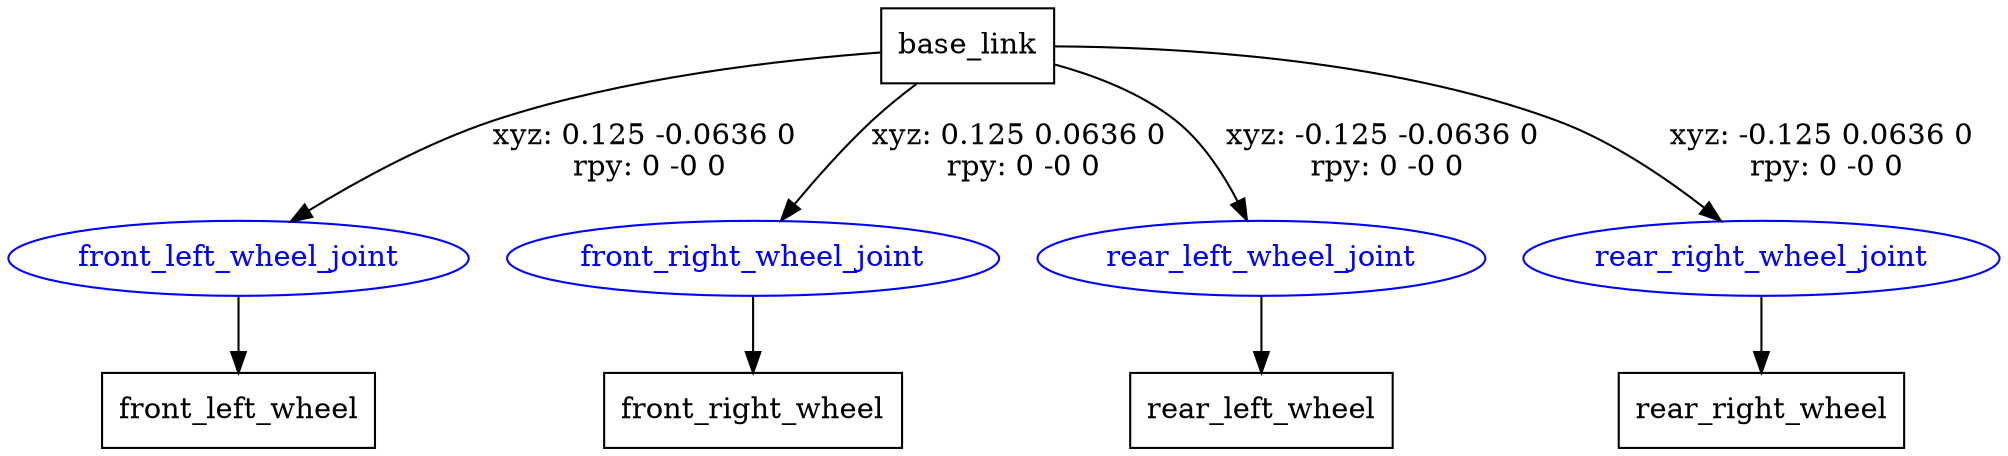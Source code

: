 digraph G {
node [shape=box];
"base_link" [label="base_link"];
"front_left_wheel" [label="front_left_wheel"];
"front_right_wheel" [label="front_right_wheel"];
"rear_left_wheel" [label="rear_left_wheel"];
"rear_right_wheel" [label="rear_right_wheel"];
node [shape=ellipse, color=blue, fontcolor=blue];
"base_link" -> "front_left_wheel_joint" [label="xyz: 0.125 -0.0636 0 \nrpy: 0 -0 0"]
"front_left_wheel_joint" -> "front_left_wheel"
"base_link" -> "front_right_wheel_joint" [label="xyz: 0.125 0.0636 0 \nrpy: 0 -0 0"]
"front_right_wheel_joint" -> "front_right_wheel"
"base_link" -> "rear_left_wheel_joint" [label="xyz: -0.125 -0.0636 0 \nrpy: 0 -0 0"]
"rear_left_wheel_joint" -> "rear_left_wheel"
"base_link" -> "rear_right_wheel_joint" [label="xyz: -0.125 0.0636 0 \nrpy: 0 -0 0"]
"rear_right_wheel_joint" -> "rear_right_wheel"
}
